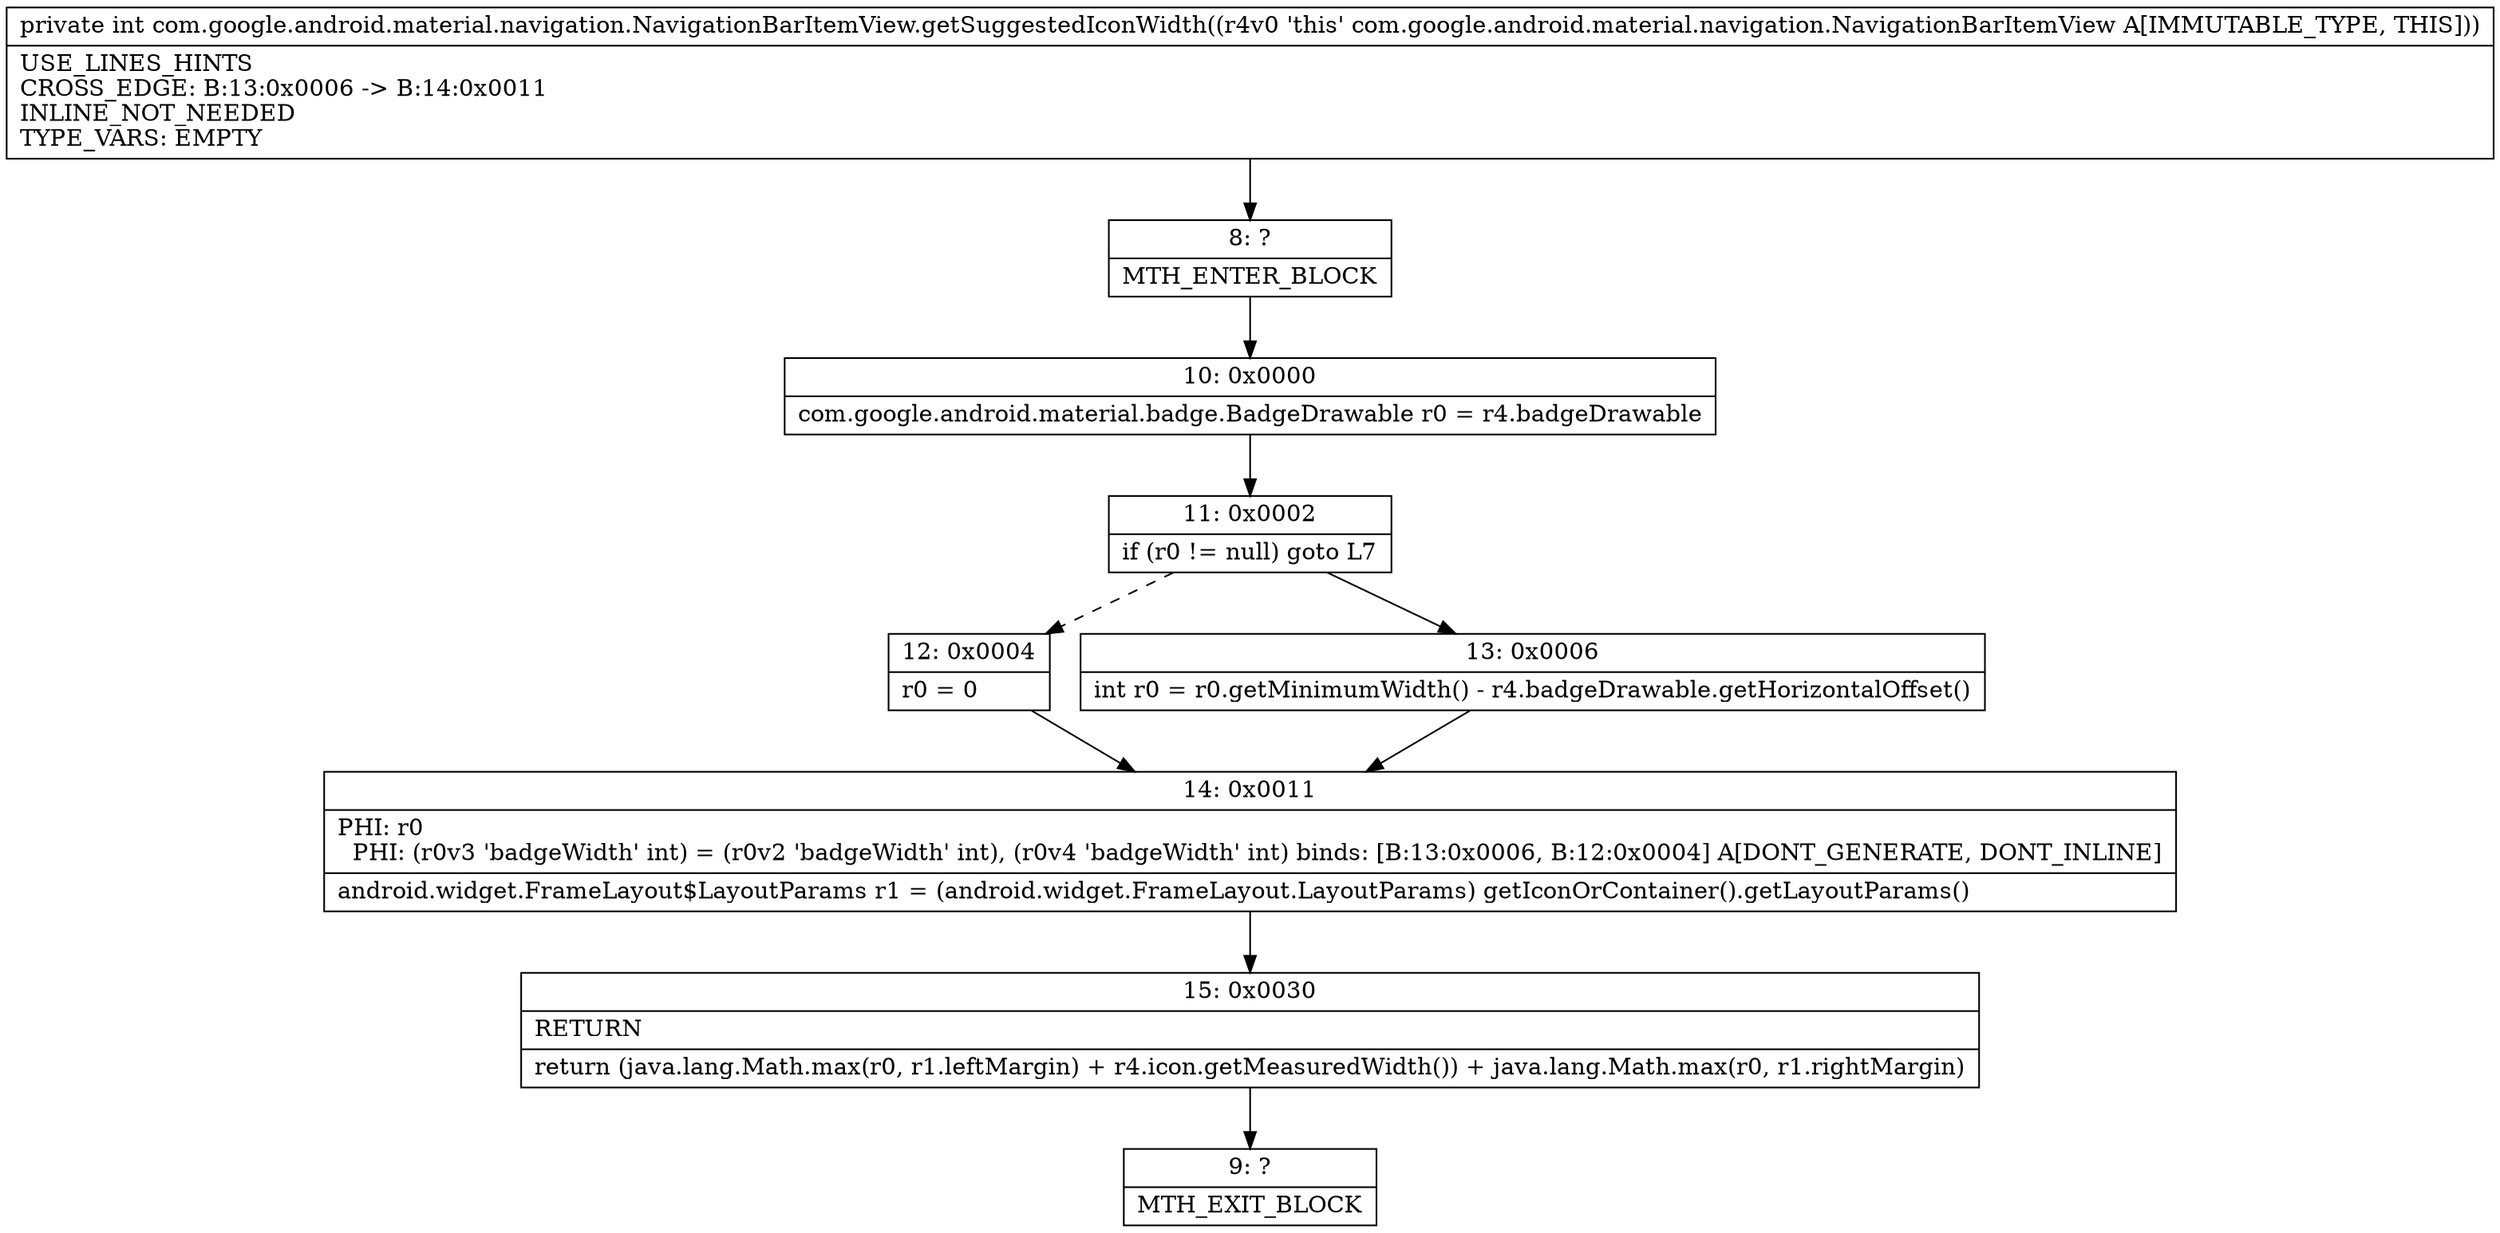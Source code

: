 digraph "CFG forcom.google.android.material.navigation.NavigationBarItemView.getSuggestedIconWidth()I" {
Node_8 [shape=record,label="{8\:\ ?|MTH_ENTER_BLOCK\l}"];
Node_10 [shape=record,label="{10\:\ 0x0000|com.google.android.material.badge.BadgeDrawable r0 = r4.badgeDrawable\l}"];
Node_11 [shape=record,label="{11\:\ 0x0002|if (r0 != null) goto L7\l}"];
Node_12 [shape=record,label="{12\:\ 0x0004|r0 = 0\l}"];
Node_14 [shape=record,label="{14\:\ 0x0011|PHI: r0 \l  PHI: (r0v3 'badgeWidth' int) = (r0v2 'badgeWidth' int), (r0v4 'badgeWidth' int) binds: [B:13:0x0006, B:12:0x0004] A[DONT_GENERATE, DONT_INLINE]\l|android.widget.FrameLayout$LayoutParams r1 = (android.widget.FrameLayout.LayoutParams) getIconOrContainer().getLayoutParams()\l}"];
Node_15 [shape=record,label="{15\:\ 0x0030|RETURN\l|return (java.lang.Math.max(r0, r1.leftMargin) + r4.icon.getMeasuredWidth()) + java.lang.Math.max(r0, r1.rightMargin)\l}"];
Node_9 [shape=record,label="{9\:\ ?|MTH_EXIT_BLOCK\l}"];
Node_13 [shape=record,label="{13\:\ 0x0006|int r0 = r0.getMinimumWidth() \- r4.badgeDrawable.getHorizontalOffset()\l}"];
MethodNode[shape=record,label="{private int com.google.android.material.navigation.NavigationBarItemView.getSuggestedIconWidth((r4v0 'this' com.google.android.material.navigation.NavigationBarItemView A[IMMUTABLE_TYPE, THIS]))  | USE_LINES_HINTS\lCROSS_EDGE: B:13:0x0006 \-\> B:14:0x0011\lINLINE_NOT_NEEDED\lTYPE_VARS: EMPTY\l}"];
MethodNode -> Node_8;Node_8 -> Node_10;
Node_10 -> Node_11;
Node_11 -> Node_12[style=dashed];
Node_11 -> Node_13;
Node_12 -> Node_14;
Node_14 -> Node_15;
Node_15 -> Node_9;
Node_13 -> Node_14;
}

